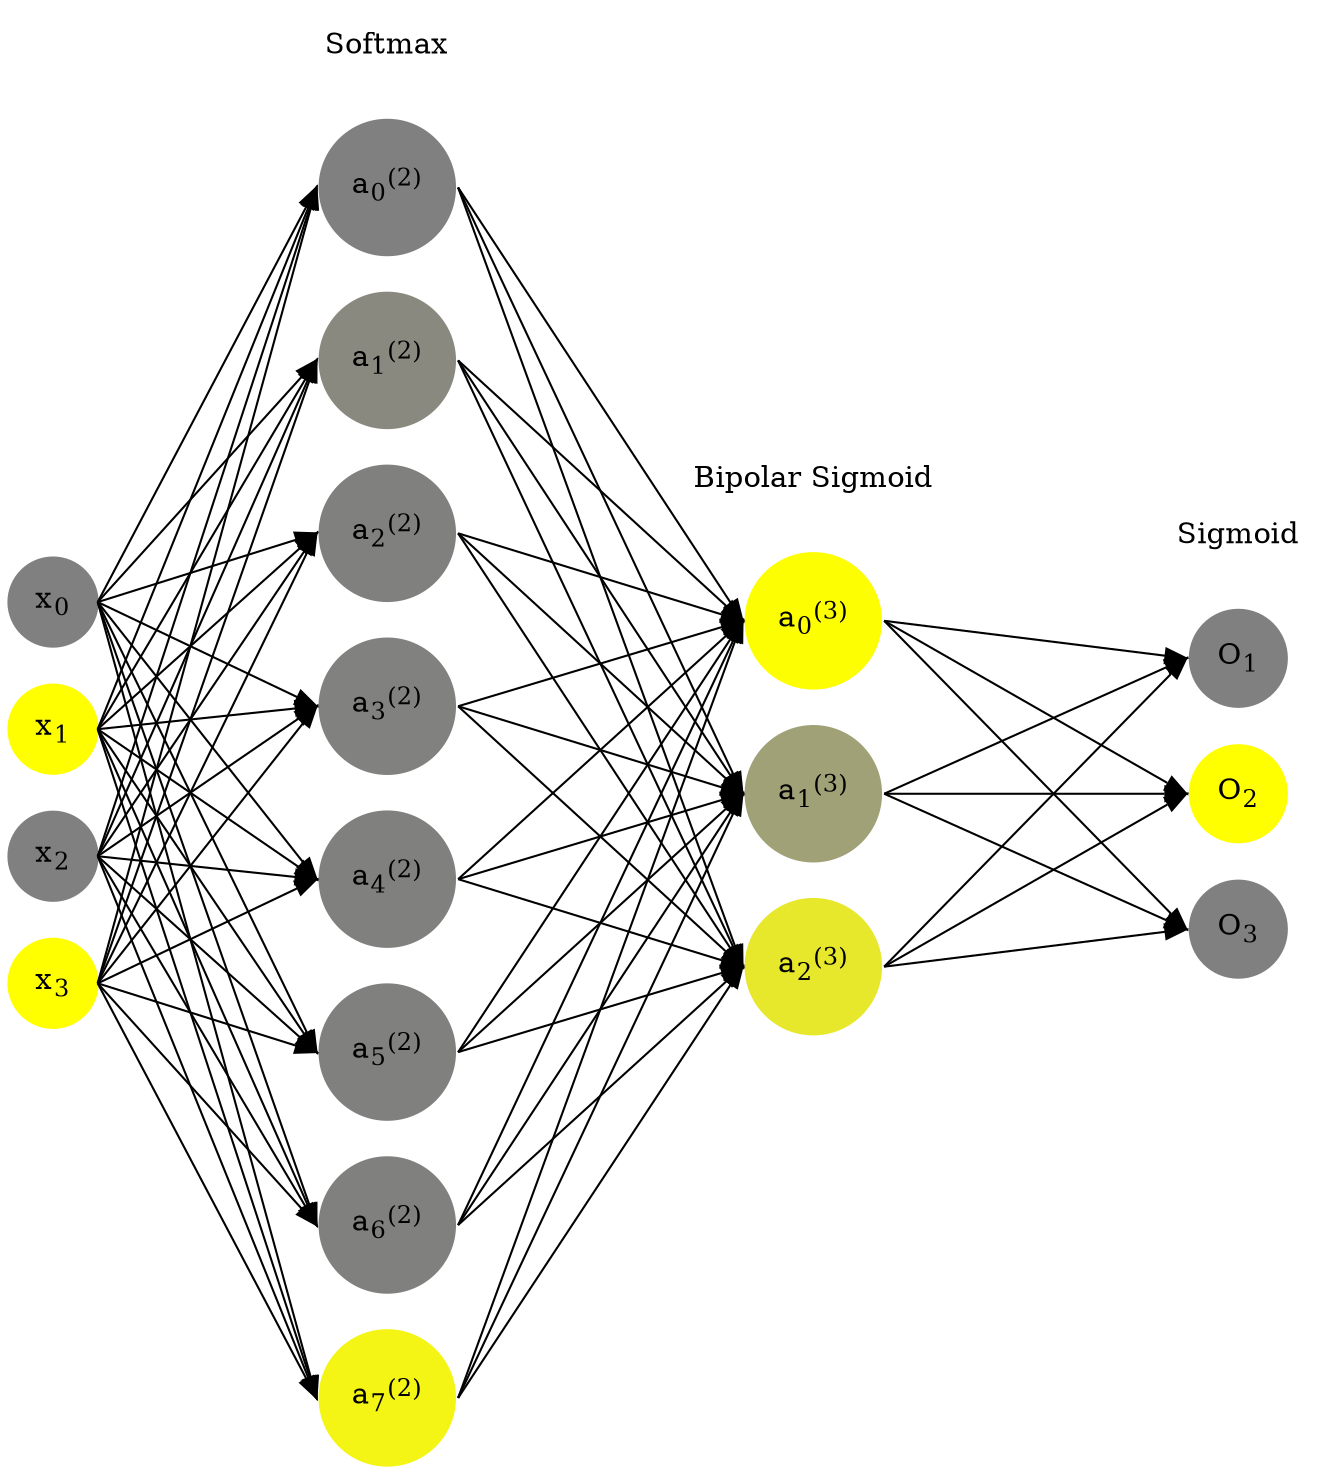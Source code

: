 digraph G {
	rankdir = LR;
	splines=false;
	edge[style=invis];
	ranksep= 1.4;
	{
	node [shape=circle, color="0.1667, 0.0, 0.5", style=filled, fillcolor="0.1667, 0.0, 0.5"];
	x0 [label=<x<sub>0</sub>>];
	}
	{
	node [shape=circle, color="0.1667, 1.0, 1.0", style=filled, fillcolor="0.1667, 1.0, 1.0"];
	x1 [label=<x<sub>1</sub>>];
	}
	{
	node [shape=circle, color="0.1667, 0.0, 0.5", style=filled, fillcolor="0.1667, 0.0, 0.5"];
	x2 [label=<x<sub>2</sub>>];
	}
	{
	node [shape=circle, color="0.1667, 1.0, 1.0", style=filled, fillcolor="0.1667, 1.0, 1.0"];
	x3 [label=<x<sub>3</sub>>];
	}
	{
	node [shape=circle, color="0.1667, 0.000213, 0.500107", style=filled, fillcolor="0.1667, 0.000213, 0.500107"];
	a02 [label=<a<sub>0</sub><sup>(2)</sup>>];
	}
	{
	node [shape=circle, color="0.1667, 0.074604, 0.537302", style=filled, fillcolor="0.1667, 0.074604, 0.537302"];
	a12 [label=<a<sub>1</sub><sup>(2)</sup>>];
	}
	{
	node [shape=circle, color="0.1667, 0.000633, 0.500316", style=filled, fillcolor="0.1667, 0.000633, 0.500316"];
	a22 [label=<a<sub>2</sub><sup>(2)</sup>>];
	}
	{
	node [shape=circle, color="0.1667, 0.012448, 0.506224", style=filled, fillcolor="0.1667, 0.012448, 0.506224"];
	a32 [label=<a<sub>3</sub><sup>(2)</sup>>];
	}
	{
	node [shape=circle, color="0.1667, 0.000283, 0.500141", style=filled, fillcolor="0.1667, 0.000283, 0.500141"];
	a42 [label=<a<sub>4</sub><sup>(2)</sup>>];
	}
	{
	node [shape=circle, color="0.1667, 0.000019, 0.500009", style=filled, fillcolor="0.1667, 0.000019, 0.500009"];
	a52 [label=<a<sub>5</sub><sup>(2)</sup>>];
	}
	{
	node [shape=circle, color="0.1667, 0.000063, 0.500031", style=filled, fillcolor="0.1667, 0.000063, 0.500031"];
	a62 [label=<a<sub>6</sub><sup>(2)</sup>>];
	}
	{
	node [shape=circle, color="0.1667, 0.911738, 0.955869", style=filled, fillcolor="0.1667, 0.911738, 0.955869"];
	a72 [label=<a<sub>7</sub><sup>(2)</sup>>];
	}
	{
	node [shape=circle, color="0.1667, 0.990562, 0.995281", style=filled, fillcolor="0.1667, 0.990562, 0.995281"];
	a03 [label=<a<sub>0</sub><sup>(3)</sup>>];
	}
	{
	node [shape=circle, color="0.1667, 0.259000, 0.629500", style=filled, fillcolor="0.1667, 0.259000, 0.629500"];
	a13 [label=<a<sub>1</sub><sup>(3)</sup>>];
	}
	{
	node [shape=circle, color="0.1667, 0.806352, 0.903176", style=filled, fillcolor="0.1667, 0.806352, 0.903176"];
	a23 [label=<a<sub>2</sub><sup>(3)</sup>>];
	}
	{
	node [shape=circle, color="0.1667, 0.0, 0.5", style=filled, fillcolor="0.1667, 0.0, 0.5"];
	O1 [label=<O<sub>1</sub>>];
	}
	{
	node [shape=circle, color="0.1667, 1.0, 1.0", style=filled, fillcolor="0.1667, 1.0, 1.0"];
	O2 [label=<O<sub>2</sub>>];
	}
	{
	node [shape=circle, color="0.1667, 0.0, 0.5", style=filled, fillcolor="0.1667, 0.0, 0.5"];
	O3 [label=<O<sub>3</sub>>];
	}
	{
	rank=same;
	x0->x1->x2->x3;
	}
	{
	rank=same;
	a02->a12->a22->a32->a42->a52->a62->a72;
	}
	{
	rank=same;
	a03->a13->a23;
	}
	{
	rank=same;
	O1->O2->O3;
	}
	l1 [shape=plaintext,label="Softmax"];
	l1->a02;
	{rank=same; l1;a02};
	l2 [shape=plaintext,label="Bipolar Sigmoid"];
	l2->a03;
	{rank=same; l2;a03};
	l3 [shape=plaintext,label="Sigmoid"];
	l3->O1;
	{rank=same; l3;O1};
edge[style=solid, tailport=e, headport=w];
	{x0;x1;x2;x3} -> {a02;a12;a22;a32;a42;a52;a62;a72};
	{a02;a12;a22;a32;a42;a52;a62;a72} -> {a03;a13;a23};
	{a03;a13;a23} -> {O1,O2,O3};
}